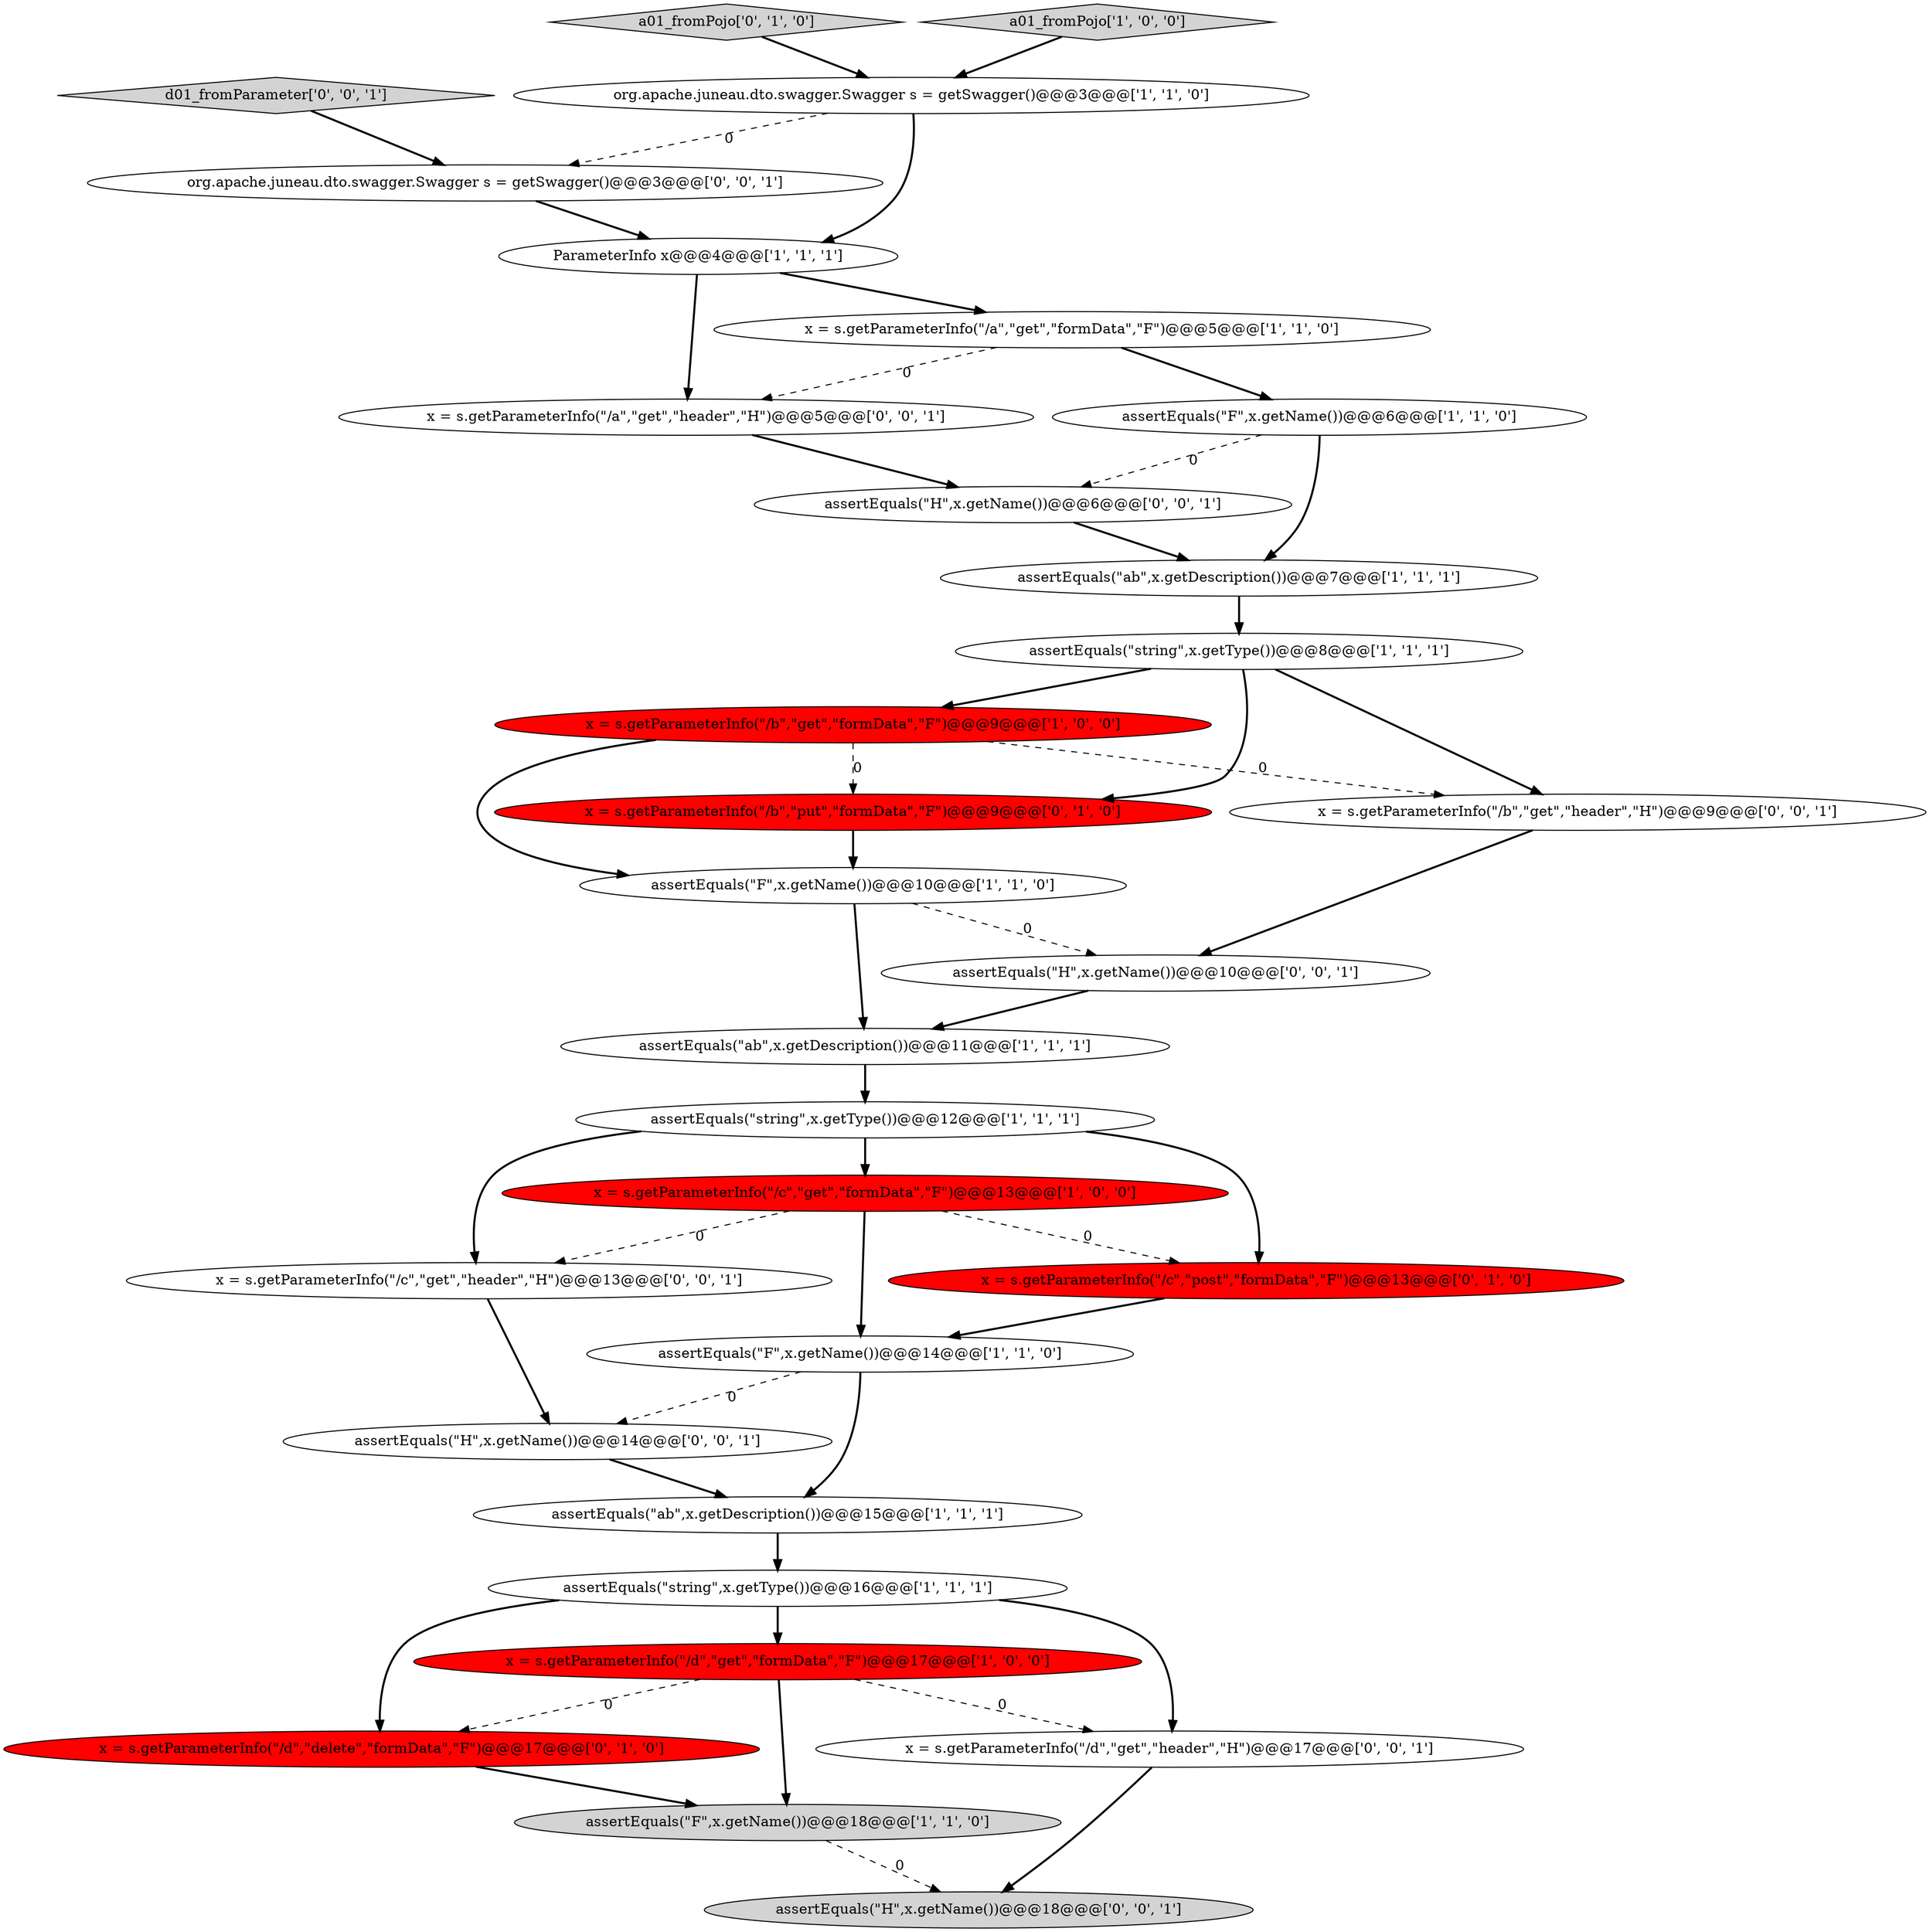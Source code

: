digraph {
1 [style = filled, label = "ParameterInfo x@@@4@@@['1', '1', '1']", fillcolor = white, shape = ellipse image = "AAA0AAABBB1BBB"];
21 [style = filled, label = "org.apache.juneau.dto.swagger.Swagger s = getSwagger()@@@3@@@['0', '0', '1']", fillcolor = white, shape = ellipse image = "AAA0AAABBB3BBB"];
14 [style = filled, label = "x = s.getParameterInfo(\"/b\",\"get\",\"formData\",\"F\")@@@9@@@['1', '0', '0']", fillcolor = red, shape = ellipse image = "AAA1AAABBB1BBB"];
12 [style = filled, label = "assertEquals(\"F\",x.getName())@@@6@@@['1', '1', '0']", fillcolor = white, shape = ellipse image = "AAA0AAABBB1BBB"];
24 [style = filled, label = "assertEquals(\"H\",x.getName())@@@6@@@['0', '0', '1']", fillcolor = white, shape = ellipse image = "AAA0AAABBB3BBB"];
5 [style = filled, label = "assertEquals(\"string\",x.getType())@@@8@@@['1', '1', '1']", fillcolor = white, shape = ellipse image = "AAA0AAABBB1BBB"];
22 [style = filled, label = "x = s.getParameterInfo(\"/c\",\"get\",\"header\",\"H\")@@@13@@@['0', '0', '1']", fillcolor = white, shape = ellipse image = "AAA0AAABBB3BBB"];
0 [style = filled, label = "assertEquals(\"ab\",x.getDescription())@@@7@@@['1', '1', '1']", fillcolor = white, shape = ellipse image = "AAA0AAABBB1BBB"];
3 [style = filled, label = "assertEquals(\"string\",x.getType())@@@16@@@['1', '1', '1']", fillcolor = white, shape = ellipse image = "AAA0AAABBB1BBB"];
19 [style = filled, label = "x = s.getParameterInfo(\"/d\",\"delete\",\"formData\",\"F\")@@@17@@@['0', '1', '0']", fillcolor = red, shape = ellipse image = "AAA1AAABBB2BBB"];
11 [style = filled, label = "x = s.getParameterInfo(\"/d\",\"get\",\"formData\",\"F\")@@@17@@@['1', '0', '0']", fillcolor = red, shape = ellipse image = "AAA1AAABBB1BBB"];
17 [style = filled, label = "a01_fromPojo['0', '1', '0']", fillcolor = lightgray, shape = diamond image = "AAA0AAABBB2BBB"];
4 [style = filled, label = "x = s.getParameterInfo(\"/c\",\"get\",\"formData\",\"F\")@@@13@@@['1', '0', '0']", fillcolor = red, shape = ellipse image = "AAA1AAABBB1BBB"];
20 [style = filled, label = "x = s.getParameterInfo(\"/b\",\"put\",\"formData\",\"F\")@@@9@@@['0', '1', '0']", fillcolor = red, shape = ellipse image = "AAA1AAABBB2BBB"];
9 [style = filled, label = "a01_fromPojo['1', '0', '0']", fillcolor = lightgray, shape = diamond image = "AAA0AAABBB1BBB"];
25 [style = filled, label = "d01_fromParameter['0', '0', '1']", fillcolor = lightgray, shape = diamond image = "AAA0AAABBB3BBB"];
29 [style = filled, label = "assertEquals(\"H\",x.getName())@@@18@@@['0', '0', '1']", fillcolor = lightgray, shape = ellipse image = "AAA0AAABBB3BBB"];
8 [style = filled, label = "org.apache.juneau.dto.swagger.Swagger s = getSwagger()@@@3@@@['1', '1', '0']", fillcolor = white, shape = ellipse image = "AAA0AAABBB1BBB"];
2 [style = filled, label = "assertEquals(\"ab\",x.getDescription())@@@11@@@['1', '1', '1']", fillcolor = white, shape = ellipse image = "AAA0AAABBB1BBB"];
15 [style = filled, label = "assertEquals(\"string\",x.getType())@@@12@@@['1', '1', '1']", fillcolor = white, shape = ellipse image = "AAA0AAABBB1BBB"];
13 [style = filled, label = "assertEquals(\"F\",x.getName())@@@18@@@['1', '1', '0']", fillcolor = lightgray, shape = ellipse image = "AAA0AAABBB1BBB"];
23 [style = filled, label = "assertEquals(\"H\",x.getName())@@@10@@@['0', '0', '1']", fillcolor = white, shape = ellipse image = "AAA0AAABBB3BBB"];
30 [style = filled, label = "x = s.getParameterInfo(\"/d\",\"get\",\"header\",\"H\")@@@17@@@['0', '0', '1']", fillcolor = white, shape = ellipse image = "AAA0AAABBB3BBB"];
6 [style = filled, label = "assertEquals(\"F\",x.getName())@@@10@@@['1', '1', '0']", fillcolor = white, shape = ellipse image = "AAA0AAABBB1BBB"];
10 [style = filled, label = "assertEquals(\"F\",x.getName())@@@14@@@['1', '1', '0']", fillcolor = white, shape = ellipse image = "AAA0AAABBB1BBB"];
16 [style = filled, label = "assertEquals(\"ab\",x.getDescription())@@@15@@@['1', '1', '1']", fillcolor = white, shape = ellipse image = "AAA0AAABBB1BBB"];
28 [style = filled, label = "x = s.getParameterInfo(\"/a\",\"get\",\"header\",\"H\")@@@5@@@['0', '0', '1']", fillcolor = white, shape = ellipse image = "AAA0AAABBB3BBB"];
26 [style = filled, label = "assertEquals(\"H\",x.getName())@@@14@@@['0', '0', '1']", fillcolor = white, shape = ellipse image = "AAA0AAABBB3BBB"];
27 [style = filled, label = "x = s.getParameterInfo(\"/b\",\"get\",\"header\",\"H\")@@@9@@@['0', '0', '1']", fillcolor = white, shape = ellipse image = "AAA0AAABBB3BBB"];
7 [style = filled, label = "x = s.getParameterInfo(\"/a\",\"get\",\"formData\",\"F\")@@@5@@@['1', '1', '0']", fillcolor = white, shape = ellipse image = "AAA0AAABBB1BBB"];
18 [style = filled, label = "x = s.getParameterInfo(\"/c\",\"post\",\"formData\",\"F\")@@@13@@@['0', '1', '0']", fillcolor = red, shape = ellipse image = "AAA1AAABBB2BBB"];
4->10 [style = bold, label=""];
16->3 [style = bold, label=""];
17->8 [style = bold, label=""];
22->26 [style = bold, label=""];
4->18 [style = dashed, label="0"];
5->20 [style = bold, label=""];
7->12 [style = bold, label=""];
24->0 [style = bold, label=""];
13->29 [style = dashed, label="0"];
3->11 [style = bold, label=""];
14->20 [style = dashed, label="0"];
4->22 [style = dashed, label="0"];
20->6 [style = bold, label=""];
5->14 [style = bold, label=""];
8->21 [style = dashed, label="0"];
9->8 [style = bold, label=""];
12->0 [style = bold, label=""];
1->7 [style = bold, label=""];
15->18 [style = bold, label=""];
30->29 [style = bold, label=""];
14->27 [style = dashed, label="0"];
15->22 [style = bold, label=""];
6->2 [style = bold, label=""];
8->1 [style = bold, label=""];
26->16 [style = bold, label=""];
1->28 [style = bold, label=""];
10->26 [style = dashed, label="0"];
19->13 [style = bold, label=""];
10->16 [style = bold, label=""];
18->10 [style = bold, label=""];
3->19 [style = bold, label=""];
7->28 [style = dashed, label="0"];
11->19 [style = dashed, label="0"];
12->24 [style = dashed, label="0"];
11->13 [style = bold, label=""];
2->15 [style = bold, label=""];
21->1 [style = bold, label=""];
15->4 [style = bold, label=""];
28->24 [style = bold, label=""];
27->23 [style = bold, label=""];
23->2 [style = bold, label=""];
5->27 [style = bold, label=""];
11->30 [style = dashed, label="0"];
3->30 [style = bold, label=""];
14->6 [style = bold, label=""];
6->23 [style = dashed, label="0"];
25->21 [style = bold, label=""];
0->5 [style = bold, label=""];
}
